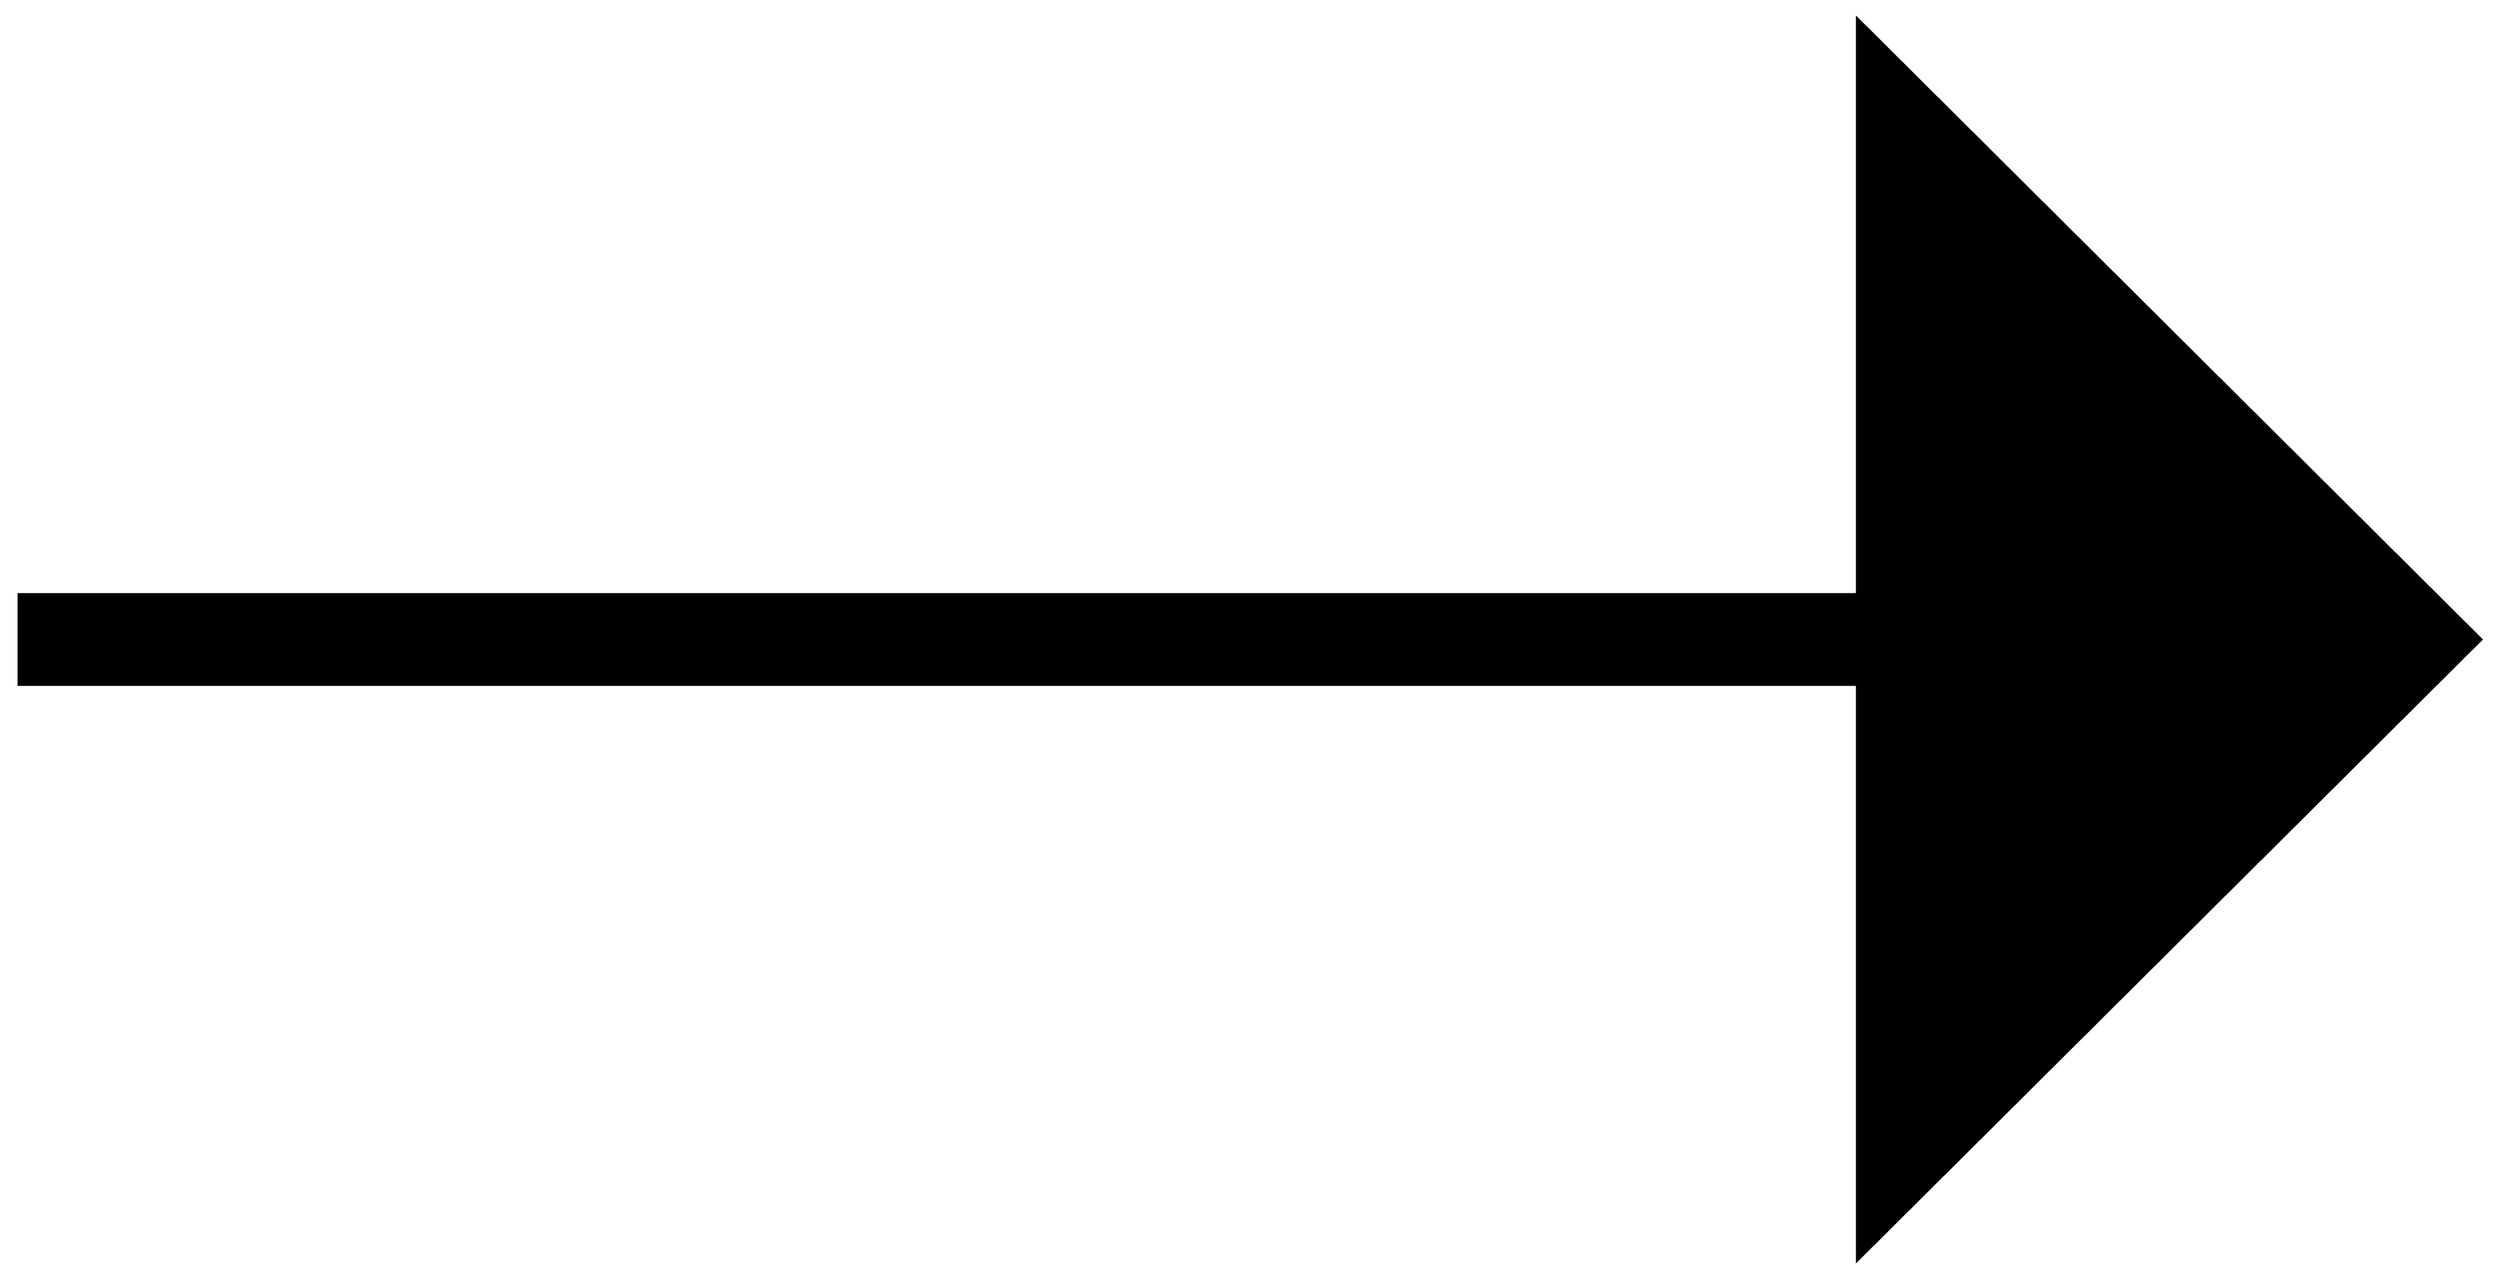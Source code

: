 


\begin{tikzpicture}[y=0.80pt, x=0.80pt, yscale=-1.0, xscale=1.0, inner sep=0pt, outer sep=0pt]
\begin{scope}[shift={(100.0,1833.0)},nonzero rule]
  \path[draw=.,fill=.,line width=1.600pt] (1853.0,-709.0) --
    (1409.0,-267.0) -- (1409.0,-677.0) -- (100.0,-677.0) --
    (100.0,-741.0) -- (1409.0,-741.0) -- (1409.0,-1151.0) --
    (1853.0,-709.0) -- cycle;
\end{scope}

\end{tikzpicture}

